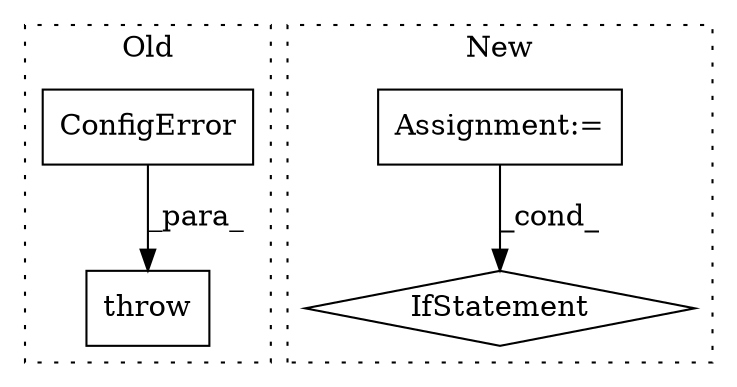 digraph G {
subgraph cluster0 {
1 [label="ConfigError" a="32" s="1079,1158" l="12,1" shape="box"];
4 [label="throw" a="53" s="1073" l="6" shape="box"];
label = "Old";
style="dotted";
}
subgraph cluster1 {
2 [label="IfStatement" a="25" s="561,577" l="4,2" shape="diamond"];
3 [label="Assignment:=" a="7" s="400" l="6" shape="box"];
label = "New";
style="dotted";
}
1 -> 4 [label="_para_"];
3 -> 2 [label="_cond_"];
}